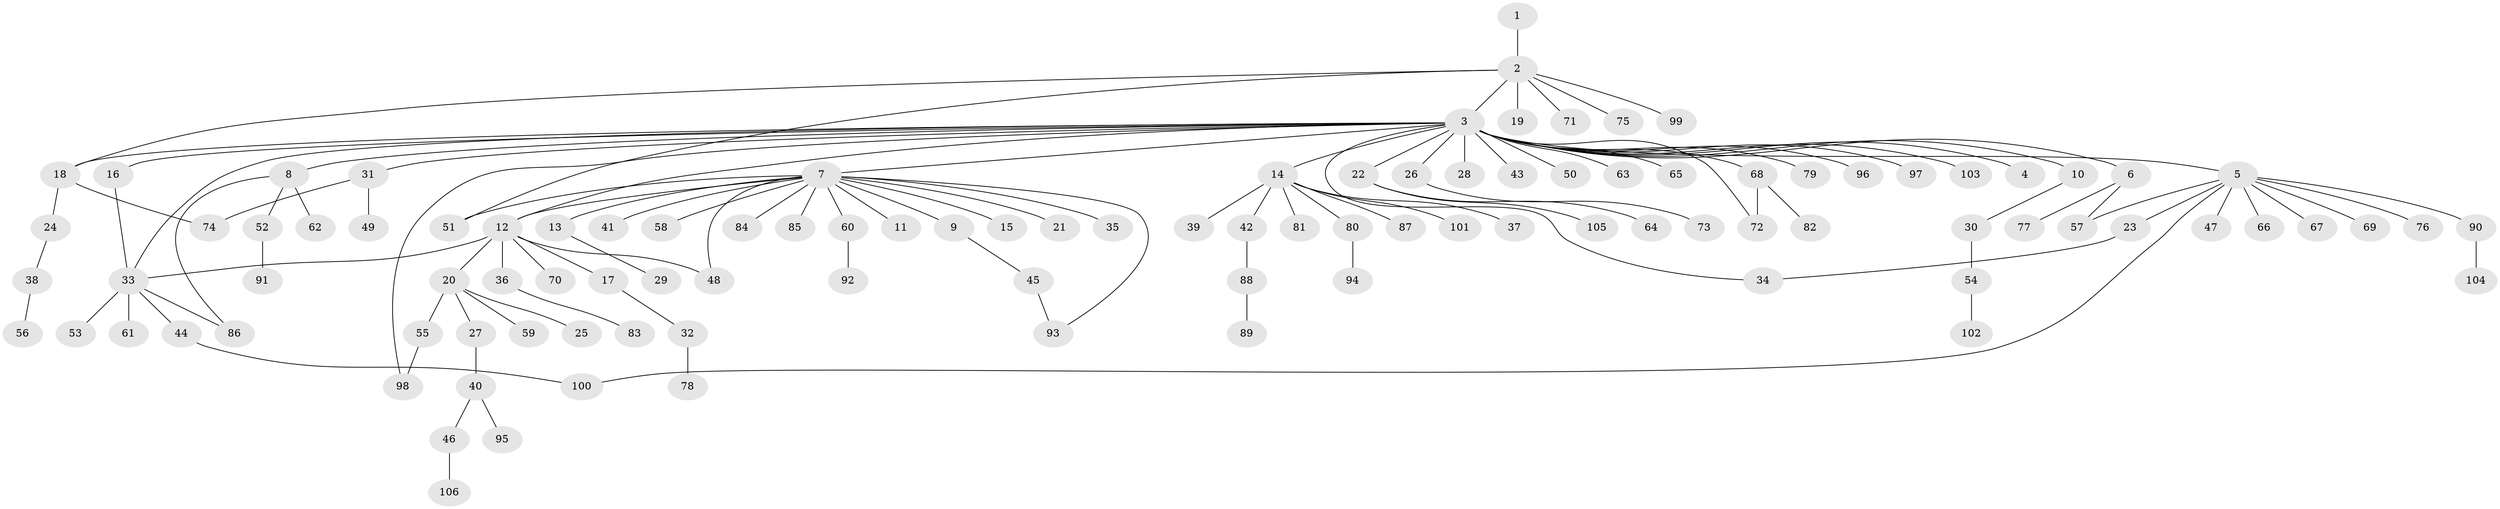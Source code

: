 // coarse degree distribution, {1: 0.6419753086419753, 9: 0.024691358024691357, 27: 0.012345679012345678, 3: 0.037037037037037035, 15: 0.012345679012345678, 4: 0.012345679012345678, 2: 0.2222222222222222, 11: 0.012345679012345678, 7: 0.024691358024691357}
// Generated by graph-tools (version 1.1) at 2025/41/03/06/25 10:41:51]
// undirected, 106 vertices, 119 edges
graph export_dot {
graph [start="1"]
  node [color=gray90,style=filled];
  1;
  2;
  3;
  4;
  5;
  6;
  7;
  8;
  9;
  10;
  11;
  12;
  13;
  14;
  15;
  16;
  17;
  18;
  19;
  20;
  21;
  22;
  23;
  24;
  25;
  26;
  27;
  28;
  29;
  30;
  31;
  32;
  33;
  34;
  35;
  36;
  37;
  38;
  39;
  40;
  41;
  42;
  43;
  44;
  45;
  46;
  47;
  48;
  49;
  50;
  51;
  52;
  53;
  54;
  55;
  56;
  57;
  58;
  59;
  60;
  61;
  62;
  63;
  64;
  65;
  66;
  67;
  68;
  69;
  70;
  71;
  72;
  73;
  74;
  75;
  76;
  77;
  78;
  79;
  80;
  81;
  82;
  83;
  84;
  85;
  86;
  87;
  88;
  89;
  90;
  91;
  92;
  93;
  94;
  95;
  96;
  97;
  98;
  99;
  100;
  101;
  102;
  103;
  104;
  105;
  106;
  1 -- 2;
  2 -- 3;
  2 -- 18;
  2 -- 19;
  2 -- 51;
  2 -- 71;
  2 -- 75;
  2 -- 99;
  3 -- 4;
  3 -- 5;
  3 -- 6;
  3 -- 7;
  3 -- 8;
  3 -- 10;
  3 -- 12;
  3 -- 14;
  3 -- 16;
  3 -- 18;
  3 -- 22;
  3 -- 26;
  3 -- 28;
  3 -- 31;
  3 -- 33;
  3 -- 34;
  3 -- 43;
  3 -- 50;
  3 -- 63;
  3 -- 65;
  3 -- 68;
  3 -- 72;
  3 -- 79;
  3 -- 96;
  3 -- 97;
  3 -- 98;
  3 -- 103;
  5 -- 23;
  5 -- 47;
  5 -- 57;
  5 -- 66;
  5 -- 67;
  5 -- 69;
  5 -- 76;
  5 -- 90;
  5 -- 100;
  6 -- 57;
  6 -- 77;
  7 -- 9;
  7 -- 11;
  7 -- 12;
  7 -- 13;
  7 -- 15;
  7 -- 21;
  7 -- 35;
  7 -- 41;
  7 -- 48;
  7 -- 51;
  7 -- 58;
  7 -- 60;
  7 -- 84;
  7 -- 85;
  7 -- 93;
  8 -- 52;
  8 -- 62;
  8 -- 86;
  9 -- 45;
  10 -- 30;
  12 -- 17;
  12 -- 20;
  12 -- 33;
  12 -- 36;
  12 -- 48;
  12 -- 70;
  13 -- 29;
  14 -- 37;
  14 -- 39;
  14 -- 42;
  14 -- 80;
  14 -- 81;
  14 -- 87;
  14 -- 101;
  16 -- 33;
  17 -- 32;
  18 -- 24;
  18 -- 74;
  20 -- 25;
  20 -- 27;
  20 -- 55;
  20 -- 59;
  22 -- 64;
  22 -- 105;
  23 -- 34;
  24 -- 38;
  26 -- 73;
  27 -- 40;
  30 -- 54;
  31 -- 49;
  31 -- 74;
  32 -- 78;
  33 -- 44;
  33 -- 53;
  33 -- 61;
  33 -- 86;
  36 -- 83;
  38 -- 56;
  40 -- 46;
  40 -- 95;
  42 -- 88;
  44 -- 100;
  45 -- 93;
  46 -- 106;
  52 -- 91;
  54 -- 102;
  55 -- 98;
  60 -- 92;
  68 -- 72;
  68 -- 82;
  80 -- 94;
  88 -- 89;
  90 -- 104;
}
